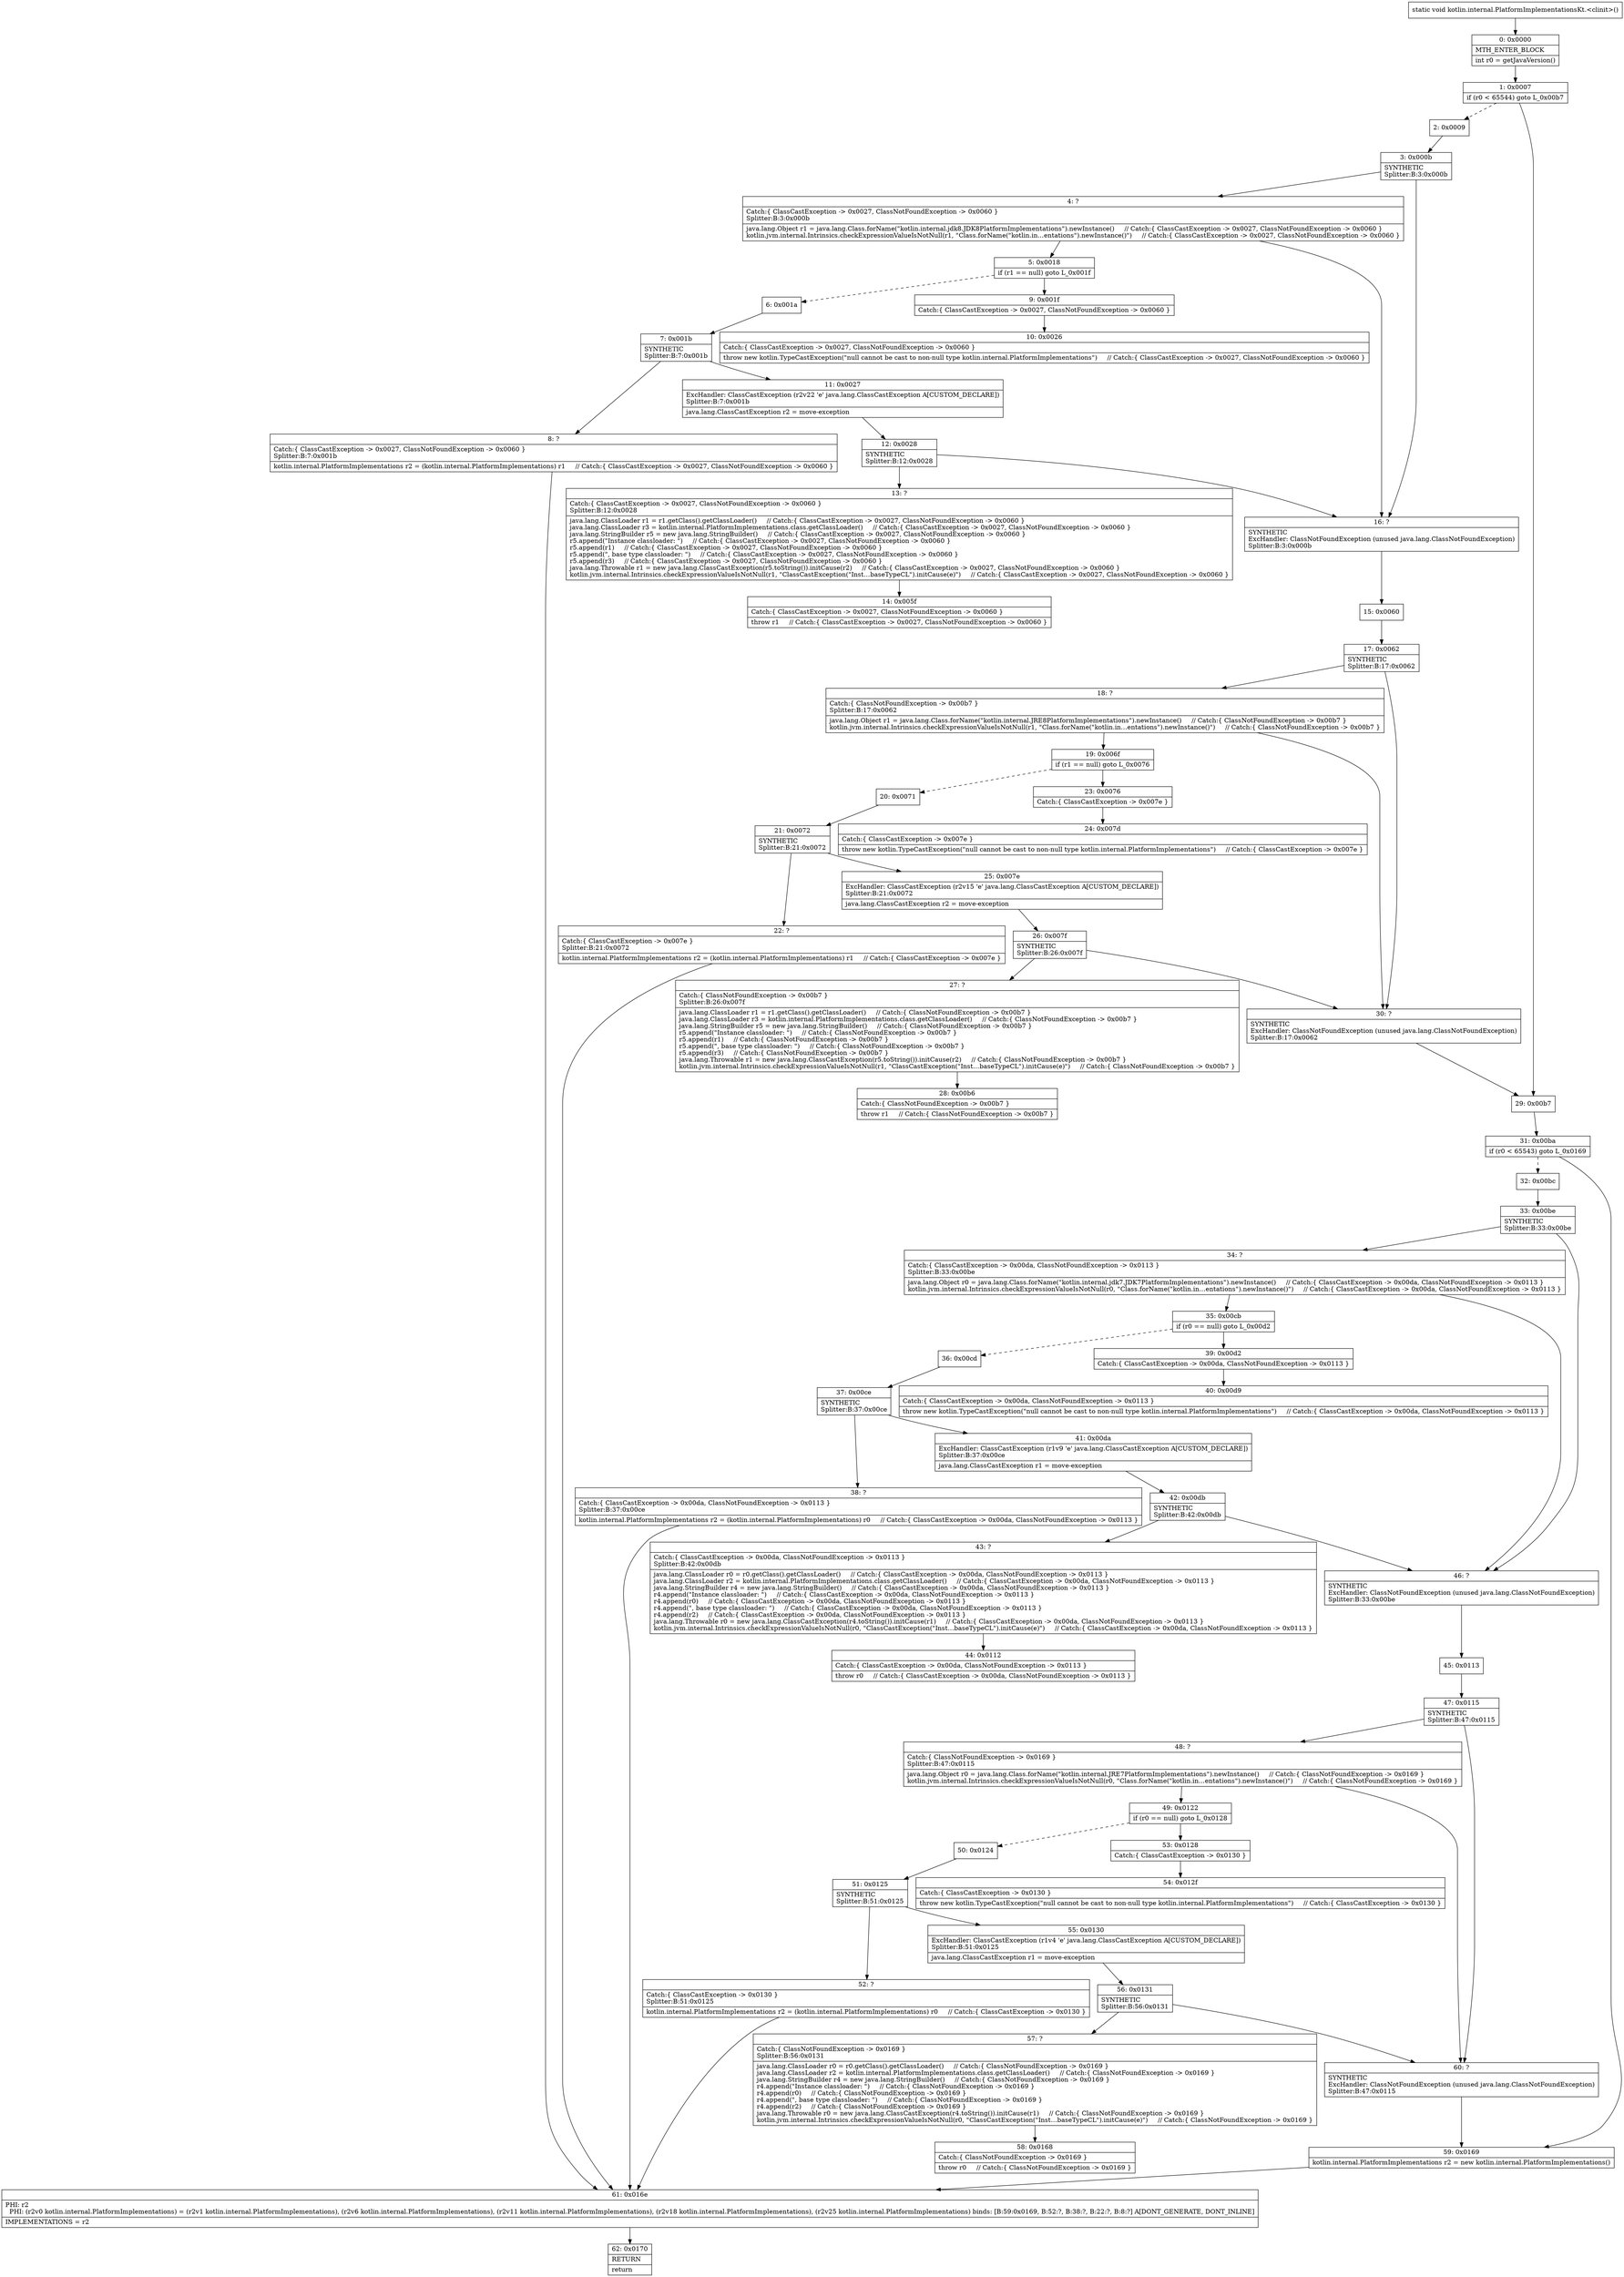 digraph "CFG forkotlin.internal.PlatformImplementationsKt.\<clinit\>()V" {
Node_0 [shape=record,label="{0\:\ 0x0000|MTH_ENTER_BLOCK\l|int r0 = getJavaVersion()\l}"];
Node_1 [shape=record,label="{1\:\ 0x0007|if (r0 \< 65544) goto L_0x00b7\l}"];
Node_2 [shape=record,label="{2\:\ 0x0009}"];
Node_3 [shape=record,label="{3\:\ 0x000b|SYNTHETIC\lSplitter:B:3:0x000b\l}"];
Node_4 [shape=record,label="{4\:\ ?|Catch:\{ ClassCastException \-\> 0x0027, ClassNotFoundException \-\> 0x0060 \}\lSplitter:B:3:0x000b\l|java.lang.Object r1 = java.lang.Class.forName(\"kotlin.internal.jdk8.JDK8PlatformImplementations\").newInstance()     \/\/ Catch:\{ ClassCastException \-\> 0x0027, ClassNotFoundException \-\> 0x0060 \}\lkotlin.jvm.internal.Intrinsics.checkExpressionValueIsNotNull(r1, \"Class.forName(\"kotlin.in…entations\").newInstance()\")     \/\/ Catch:\{ ClassCastException \-\> 0x0027, ClassNotFoundException \-\> 0x0060 \}\l}"];
Node_5 [shape=record,label="{5\:\ 0x0018|if (r1 == null) goto L_0x001f\l}"];
Node_6 [shape=record,label="{6\:\ 0x001a}"];
Node_7 [shape=record,label="{7\:\ 0x001b|SYNTHETIC\lSplitter:B:7:0x001b\l}"];
Node_8 [shape=record,label="{8\:\ ?|Catch:\{ ClassCastException \-\> 0x0027, ClassNotFoundException \-\> 0x0060 \}\lSplitter:B:7:0x001b\l|kotlin.internal.PlatformImplementations r2 = (kotlin.internal.PlatformImplementations) r1     \/\/ Catch:\{ ClassCastException \-\> 0x0027, ClassNotFoundException \-\> 0x0060 \}\l}"];
Node_9 [shape=record,label="{9\:\ 0x001f|Catch:\{ ClassCastException \-\> 0x0027, ClassNotFoundException \-\> 0x0060 \}\l}"];
Node_10 [shape=record,label="{10\:\ 0x0026|Catch:\{ ClassCastException \-\> 0x0027, ClassNotFoundException \-\> 0x0060 \}\l|throw new kotlin.TypeCastException(\"null cannot be cast to non\-null type kotlin.internal.PlatformImplementations\")     \/\/ Catch:\{ ClassCastException \-\> 0x0027, ClassNotFoundException \-\> 0x0060 \}\l}"];
Node_11 [shape=record,label="{11\:\ 0x0027|ExcHandler: ClassCastException (r2v22 'e' java.lang.ClassCastException A[CUSTOM_DECLARE])\lSplitter:B:7:0x001b\l|java.lang.ClassCastException r2 = move\-exception\l}"];
Node_12 [shape=record,label="{12\:\ 0x0028|SYNTHETIC\lSplitter:B:12:0x0028\l}"];
Node_13 [shape=record,label="{13\:\ ?|Catch:\{ ClassCastException \-\> 0x0027, ClassNotFoundException \-\> 0x0060 \}\lSplitter:B:12:0x0028\l|java.lang.ClassLoader r1 = r1.getClass().getClassLoader()     \/\/ Catch:\{ ClassCastException \-\> 0x0027, ClassNotFoundException \-\> 0x0060 \}\ljava.lang.ClassLoader r3 = kotlin.internal.PlatformImplementations.class.getClassLoader()     \/\/ Catch:\{ ClassCastException \-\> 0x0027, ClassNotFoundException \-\> 0x0060 \}\ljava.lang.StringBuilder r5 = new java.lang.StringBuilder()     \/\/ Catch:\{ ClassCastException \-\> 0x0027, ClassNotFoundException \-\> 0x0060 \}\lr5.append(\"Instance classloader: \")     \/\/ Catch:\{ ClassCastException \-\> 0x0027, ClassNotFoundException \-\> 0x0060 \}\lr5.append(r1)     \/\/ Catch:\{ ClassCastException \-\> 0x0027, ClassNotFoundException \-\> 0x0060 \}\lr5.append(\", base type classloader: \")     \/\/ Catch:\{ ClassCastException \-\> 0x0027, ClassNotFoundException \-\> 0x0060 \}\lr5.append(r3)     \/\/ Catch:\{ ClassCastException \-\> 0x0027, ClassNotFoundException \-\> 0x0060 \}\ljava.lang.Throwable r1 = new java.lang.ClassCastException(r5.toString()).initCause(r2)     \/\/ Catch:\{ ClassCastException \-\> 0x0027, ClassNotFoundException \-\> 0x0060 \}\lkotlin.jvm.internal.Intrinsics.checkExpressionValueIsNotNull(r1, \"ClassCastException(\"Inst…baseTypeCL\").initCause(e)\")     \/\/ Catch:\{ ClassCastException \-\> 0x0027, ClassNotFoundException \-\> 0x0060 \}\l}"];
Node_14 [shape=record,label="{14\:\ 0x005f|Catch:\{ ClassCastException \-\> 0x0027, ClassNotFoundException \-\> 0x0060 \}\l|throw r1     \/\/ Catch:\{ ClassCastException \-\> 0x0027, ClassNotFoundException \-\> 0x0060 \}\l}"];
Node_15 [shape=record,label="{15\:\ 0x0060}"];
Node_16 [shape=record,label="{16\:\ ?|SYNTHETIC\lExcHandler: ClassNotFoundException (unused java.lang.ClassNotFoundException)\lSplitter:B:3:0x000b\l}"];
Node_17 [shape=record,label="{17\:\ 0x0062|SYNTHETIC\lSplitter:B:17:0x0062\l}"];
Node_18 [shape=record,label="{18\:\ ?|Catch:\{ ClassNotFoundException \-\> 0x00b7 \}\lSplitter:B:17:0x0062\l|java.lang.Object r1 = java.lang.Class.forName(\"kotlin.internal.JRE8PlatformImplementations\").newInstance()     \/\/ Catch:\{ ClassNotFoundException \-\> 0x00b7 \}\lkotlin.jvm.internal.Intrinsics.checkExpressionValueIsNotNull(r1, \"Class.forName(\"kotlin.in…entations\").newInstance()\")     \/\/ Catch:\{ ClassNotFoundException \-\> 0x00b7 \}\l}"];
Node_19 [shape=record,label="{19\:\ 0x006f|if (r1 == null) goto L_0x0076\l}"];
Node_20 [shape=record,label="{20\:\ 0x0071}"];
Node_21 [shape=record,label="{21\:\ 0x0072|SYNTHETIC\lSplitter:B:21:0x0072\l}"];
Node_22 [shape=record,label="{22\:\ ?|Catch:\{ ClassCastException \-\> 0x007e \}\lSplitter:B:21:0x0072\l|kotlin.internal.PlatformImplementations r2 = (kotlin.internal.PlatformImplementations) r1     \/\/ Catch:\{ ClassCastException \-\> 0x007e \}\l}"];
Node_23 [shape=record,label="{23\:\ 0x0076|Catch:\{ ClassCastException \-\> 0x007e \}\l}"];
Node_24 [shape=record,label="{24\:\ 0x007d|Catch:\{ ClassCastException \-\> 0x007e \}\l|throw new kotlin.TypeCastException(\"null cannot be cast to non\-null type kotlin.internal.PlatformImplementations\")     \/\/ Catch:\{ ClassCastException \-\> 0x007e \}\l}"];
Node_25 [shape=record,label="{25\:\ 0x007e|ExcHandler: ClassCastException (r2v15 'e' java.lang.ClassCastException A[CUSTOM_DECLARE])\lSplitter:B:21:0x0072\l|java.lang.ClassCastException r2 = move\-exception\l}"];
Node_26 [shape=record,label="{26\:\ 0x007f|SYNTHETIC\lSplitter:B:26:0x007f\l}"];
Node_27 [shape=record,label="{27\:\ ?|Catch:\{ ClassNotFoundException \-\> 0x00b7 \}\lSplitter:B:26:0x007f\l|java.lang.ClassLoader r1 = r1.getClass().getClassLoader()     \/\/ Catch:\{ ClassNotFoundException \-\> 0x00b7 \}\ljava.lang.ClassLoader r3 = kotlin.internal.PlatformImplementations.class.getClassLoader()     \/\/ Catch:\{ ClassNotFoundException \-\> 0x00b7 \}\ljava.lang.StringBuilder r5 = new java.lang.StringBuilder()     \/\/ Catch:\{ ClassNotFoundException \-\> 0x00b7 \}\lr5.append(\"Instance classloader: \")     \/\/ Catch:\{ ClassNotFoundException \-\> 0x00b7 \}\lr5.append(r1)     \/\/ Catch:\{ ClassNotFoundException \-\> 0x00b7 \}\lr5.append(\", base type classloader: \")     \/\/ Catch:\{ ClassNotFoundException \-\> 0x00b7 \}\lr5.append(r3)     \/\/ Catch:\{ ClassNotFoundException \-\> 0x00b7 \}\ljava.lang.Throwable r1 = new java.lang.ClassCastException(r5.toString()).initCause(r2)     \/\/ Catch:\{ ClassNotFoundException \-\> 0x00b7 \}\lkotlin.jvm.internal.Intrinsics.checkExpressionValueIsNotNull(r1, \"ClassCastException(\"Inst…baseTypeCL\").initCause(e)\")     \/\/ Catch:\{ ClassNotFoundException \-\> 0x00b7 \}\l}"];
Node_28 [shape=record,label="{28\:\ 0x00b6|Catch:\{ ClassNotFoundException \-\> 0x00b7 \}\l|throw r1     \/\/ Catch:\{ ClassNotFoundException \-\> 0x00b7 \}\l}"];
Node_29 [shape=record,label="{29\:\ 0x00b7}"];
Node_30 [shape=record,label="{30\:\ ?|SYNTHETIC\lExcHandler: ClassNotFoundException (unused java.lang.ClassNotFoundException)\lSplitter:B:17:0x0062\l}"];
Node_31 [shape=record,label="{31\:\ 0x00ba|if (r0 \< 65543) goto L_0x0169\l}"];
Node_32 [shape=record,label="{32\:\ 0x00bc}"];
Node_33 [shape=record,label="{33\:\ 0x00be|SYNTHETIC\lSplitter:B:33:0x00be\l}"];
Node_34 [shape=record,label="{34\:\ ?|Catch:\{ ClassCastException \-\> 0x00da, ClassNotFoundException \-\> 0x0113 \}\lSplitter:B:33:0x00be\l|java.lang.Object r0 = java.lang.Class.forName(\"kotlin.internal.jdk7.JDK7PlatformImplementations\").newInstance()     \/\/ Catch:\{ ClassCastException \-\> 0x00da, ClassNotFoundException \-\> 0x0113 \}\lkotlin.jvm.internal.Intrinsics.checkExpressionValueIsNotNull(r0, \"Class.forName(\"kotlin.in…entations\").newInstance()\")     \/\/ Catch:\{ ClassCastException \-\> 0x00da, ClassNotFoundException \-\> 0x0113 \}\l}"];
Node_35 [shape=record,label="{35\:\ 0x00cb|if (r0 == null) goto L_0x00d2\l}"];
Node_36 [shape=record,label="{36\:\ 0x00cd}"];
Node_37 [shape=record,label="{37\:\ 0x00ce|SYNTHETIC\lSplitter:B:37:0x00ce\l}"];
Node_38 [shape=record,label="{38\:\ ?|Catch:\{ ClassCastException \-\> 0x00da, ClassNotFoundException \-\> 0x0113 \}\lSplitter:B:37:0x00ce\l|kotlin.internal.PlatformImplementations r2 = (kotlin.internal.PlatformImplementations) r0     \/\/ Catch:\{ ClassCastException \-\> 0x00da, ClassNotFoundException \-\> 0x0113 \}\l}"];
Node_39 [shape=record,label="{39\:\ 0x00d2|Catch:\{ ClassCastException \-\> 0x00da, ClassNotFoundException \-\> 0x0113 \}\l}"];
Node_40 [shape=record,label="{40\:\ 0x00d9|Catch:\{ ClassCastException \-\> 0x00da, ClassNotFoundException \-\> 0x0113 \}\l|throw new kotlin.TypeCastException(\"null cannot be cast to non\-null type kotlin.internal.PlatformImplementations\")     \/\/ Catch:\{ ClassCastException \-\> 0x00da, ClassNotFoundException \-\> 0x0113 \}\l}"];
Node_41 [shape=record,label="{41\:\ 0x00da|ExcHandler: ClassCastException (r1v9 'e' java.lang.ClassCastException A[CUSTOM_DECLARE])\lSplitter:B:37:0x00ce\l|java.lang.ClassCastException r1 = move\-exception\l}"];
Node_42 [shape=record,label="{42\:\ 0x00db|SYNTHETIC\lSplitter:B:42:0x00db\l}"];
Node_43 [shape=record,label="{43\:\ ?|Catch:\{ ClassCastException \-\> 0x00da, ClassNotFoundException \-\> 0x0113 \}\lSplitter:B:42:0x00db\l|java.lang.ClassLoader r0 = r0.getClass().getClassLoader()     \/\/ Catch:\{ ClassCastException \-\> 0x00da, ClassNotFoundException \-\> 0x0113 \}\ljava.lang.ClassLoader r2 = kotlin.internal.PlatformImplementations.class.getClassLoader()     \/\/ Catch:\{ ClassCastException \-\> 0x00da, ClassNotFoundException \-\> 0x0113 \}\ljava.lang.StringBuilder r4 = new java.lang.StringBuilder()     \/\/ Catch:\{ ClassCastException \-\> 0x00da, ClassNotFoundException \-\> 0x0113 \}\lr4.append(\"Instance classloader: \")     \/\/ Catch:\{ ClassCastException \-\> 0x00da, ClassNotFoundException \-\> 0x0113 \}\lr4.append(r0)     \/\/ Catch:\{ ClassCastException \-\> 0x00da, ClassNotFoundException \-\> 0x0113 \}\lr4.append(\", base type classloader: \")     \/\/ Catch:\{ ClassCastException \-\> 0x00da, ClassNotFoundException \-\> 0x0113 \}\lr4.append(r2)     \/\/ Catch:\{ ClassCastException \-\> 0x00da, ClassNotFoundException \-\> 0x0113 \}\ljava.lang.Throwable r0 = new java.lang.ClassCastException(r4.toString()).initCause(r1)     \/\/ Catch:\{ ClassCastException \-\> 0x00da, ClassNotFoundException \-\> 0x0113 \}\lkotlin.jvm.internal.Intrinsics.checkExpressionValueIsNotNull(r0, \"ClassCastException(\"Inst…baseTypeCL\").initCause(e)\")     \/\/ Catch:\{ ClassCastException \-\> 0x00da, ClassNotFoundException \-\> 0x0113 \}\l}"];
Node_44 [shape=record,label="{44\:\ 0x0112|Catch:\{ ClassCastException \-\> 0x00da, ClassNotFoundException \-\> 0x0113 \}\l|throw r0     \/\/ Catch:\{ ClassCastException \-\> 0x00da, ClassNotFoundException \-\> 0x0113 \}\l}"];
Node_45 [shape=record,label="{45\:\ 0x0113}"];
Node_46 [shape=record,label="{46\:\ ?|SYNTHETIC\lExcHandler: ClassNotFoundException (unused java.lang.ClassNotFoundException)\lSplitter:B:33:0x00be\l}"];
Node_47 [shape=record,label="{47\:\ 0x0115|SYNTHETIC\lSplitter:B:47:0x0115\l}"];
Node_48 [shape=record,label="{48\:\ ?|Catch:\{ ClassNotFoundException \-\> 0x0169 \}\lSplitter:B:47:0x0115\l|java.lang.Object r0 = java.lang.Class.forName(\"kotlin.internal.JRE7PlatformImplementations\").newInstance()     \/\/ Catch:\{ ClassNotFoundException \-\> 0x0169 \}\lkotlin.jvm.internal.Intrinsics.checkExpressionValueIsNotNull(r0, \"Class.forName(\"kotlin.in…entations\").newInstance()\")     \/\/ Catch:\{ ClassNotFoundException \-\> 0x0169 \}\l}"];
Node_49 [shape=record,label="{49\:\ 0x0122|if (r0 == null) goto L_0x0128\l}"];
Node_50 [shape=record,label="{50\:\ 0x0124}"];
Node_51 [shape=record,label="{51\:\ 0x0125|SYNTHETIC\lSplitter:B:51:0x0125\l}"];
Node_52 [shape=record,label="{52\:\ ?|Catch:\{ ClassCastException \-\> 0x0130 \}\lSplitter:B:51:0x0125\l|kotlin.internal.PlatformImplementations r2 = (kotlin.internal.PlatformImplementations) r0     \/\/ Catch:\{ ClassCastException \-\> 0x0130 \}\l}"];
Node_53 [shape=record,label="{53\:\ 0x0128|Catch:\{ ClassCastException \-\> 0x0130 \}\l}"];
Node_54 [shape=record,label="{54\:\ 0x012f|Catch:\{ ClassCastException \-\> 0x0130 \}\l|throw new kotlin.TypeCastException(\"null cannot be cast to non\-null type kotlin.internal.PlatformImplementations\")     \/\/ Catch:\{ ClassCastException \-\> 0x0130 \}\l}"];
Node_55 [shape=record,label="{55\:\ 0x0130|ExcHandler: ClassCastException (r1v4 'e' java.lang.ClassCastException A[CUSTOM_DECLARE])\lSplitter:B:51:0x0125\l|java.lang.ClassCastException r1 = move\-exception\l}"];
Node_56 [shape=record,label="{56\:\ 0x0131|SYNTHETIC\lSplitter:B:56:0x0131\l}"];
Node_57 [shape=record,label="{57\:\ ?|Catch:\{ ClassNotFoundException \-\> 0x0169 \}\lSplitter:B:56:0x0131\l|java.lang.ClassLoader r0 = r0.getClass().getClassLoader()     \/\/ Catch:\{ ClassNotFoundException \-\> 0x0169 \}\ljava.lang.ClassLoader r2 = kotlin.internal.PlatformImplementations.class.getClassLoader()     \/\/ Catch:\{ ClassNotFoundException \-\> 0x0169 \}\ljava.lang.StringBuilder r4 = new java.lang.StringBuilder()     \/\/ Catch:\{ ClassNotFoundException \-\> 0x0169 \}\lr4.append(\"Instance classloader: \")     \/\/ Catch:\{ ClassNotFoundException \-\> 0x0169 \}\lr4.append(r0)     \/\/ Catch:\{ ClassNotFoundException \-\> 0x0169 \}\lr4.append(\", base type classloader: \")     \/\/ Catch:\{ ClassNotFoundException \-\> 0x0169 \}\lr4.append(r2)     \/\/ Catch:\{ ClassNotFoundException \-\> 0x0169 \}\ljava.lang.Throwable r0 = new java.lang.ClassCastException(r4.toString()).initCause(r1)     \/\/ Catch:\{ ClassNotFoundException \-\> 0x0169 \}\lkotlin.jvm.internal.Intrinsics.checkExpressionValueIsNotNull(r0, \"ClassCastException(\"Inst…baseTypeCL\").initCause(e)\")     \/\/ Catch:\{ ClassNotFoundException \-\> 0x0169 \}\l}"];
Node_58 [shape=record,label="{58\:\ 0x0168|Catch:\{ ClassNotFoundException \-\> 0x0169 \}\l|throw r0     \/\/ Catch:\{ ClassNotFoundException \-\> 0x0169 \}\l}"];
Node_59 [shape=record,label="{59\:\ 0x0169|kotlin.internal.PlatformImplementations r2 = new kotlin.internal.PlatformImplementations()\l}"];
Node_60 [shape=record,label="{60\:\ ?|SYNTHETIC\lExcHandler: ClassNotFoundException (unused java.lang.ClassNotFoundException)\lSplitter:B:47:0x0115\l}"];
Node_61 [shape=record,label="{61\:\ 0x016e|PHI: r2 \l  PHI: (r2v0 kotlin.internal.PlatformImplementations) = (r2v1 kotlin.internal.PlatformImplementations), (r2v6 kotlin.internal.PlatformImplementations), (r2v11 kotlin.internal.PlatformImplementations), (r2v18 kotlin.internal.PlatformImplementations), (r2v25 kotlin.internal.PlatformImplementations) binds: [B:59:0x0169, B:52:?, B:38:?, B:22:?, B:8:?] A[DONT_GENERATE, DONT_INLINE]\l|IMPLEMENTATIONS = r2\l}"];
Node_62 [shape=record,label="{62\:\ 0x0170|RETURN\l|return\l}"];
MethodNode[shape=record,label="{static void kotlin.internal.PlatformImplementationsKt.\<clinit\>() }"];
MethodNode -> Node_0;
Node_0 -> Node_1;
Node_1 -> Node_2[style=dashed];
Node_1 -> Node_29;
Node_2 -> Node_3;
Node_3 -> Node_4;
Node_3 -> Node_16;
Node_4 -> Node_5;
Node_4 -> Node_16;
Node_5 -> Node_6[style=dashed];
Node_5 -> Node_9;
Node_6 -> Node_7;
Node_7 -> Node_8;
Node_7 -> Node_11;
Node_8 -> Node_61;
Node_9 -> Node_10;
Node_11 -> Node_12;
Node_12 -> Node_13;
Node_12 -> Node_16;
Node_13 -> Node_14;
Node_15 -> Node_17;
Node_16 -> Node_15;
Node_17 -> Node_18;
Node_17 -> Node_30;
Node_18 -> Node_19;
Node_18 -> Node_30;
Node_19 -> Node_20[style=dashed];
Node_19 -> Node_23;
Node_20 -> Node_21;
Node_21 -> Node_22;
Node_21 -> Node_25;
Node_22 -> Node_61;
Node_23 -> Node_24;
Node_25 -> Node_26;
Node_26 -> Node_27;
Node_26 -> Node_30;
Node_27 -> Node_28;
Node_29 -> Node_31;
Node_30 -> Node_29;
Node_31 -> Node_32[style=dashed];
Node_31 -> Node_59;
Node_32 -> Node_33;
Node_33 -> Node_34;
Node_33 -> Node_46;
Node_34 -> Node_35;
Node_34 -> Node_46;
Node_35 -> Node_36[style=dashed];
Node_35 -> Node_39;
Node_36 -> Node_37;
Node_37 -> Node_38;
Node_37 -> Node_41;
Node_38 -> Node_61;
Node_39 -> Node_40;
Node_41 -> Node_42;
Node_42 -> Node_43;
Node_42 -> Node_46;
Node_43 -> Node_44;
Node_45 -> Node_47;
Node_46 -> Node_45;
Node_47 -> Node_48;
Node_47 -> Node_60;
Node_48 -> Node_49;
Node_48 -> Node_60;
Node_49 -> Node_50[style=dashed];
Node_49 -> Node_53;
Node_50 -> Node_51;
Node_51 -> Node_52;
Node_51 -> Node_55;
Node_52 -> Node_61;
Node_53 -> Node_54;
Node_55 -> Node_56;
Node_56 -> Node_57;
Node_56 -> Node_60;
Node_57 -> Node_58;
Node_59 -> Node_61;
Node_60 -> Node_59;
Node_61 -> Node_62;
}

